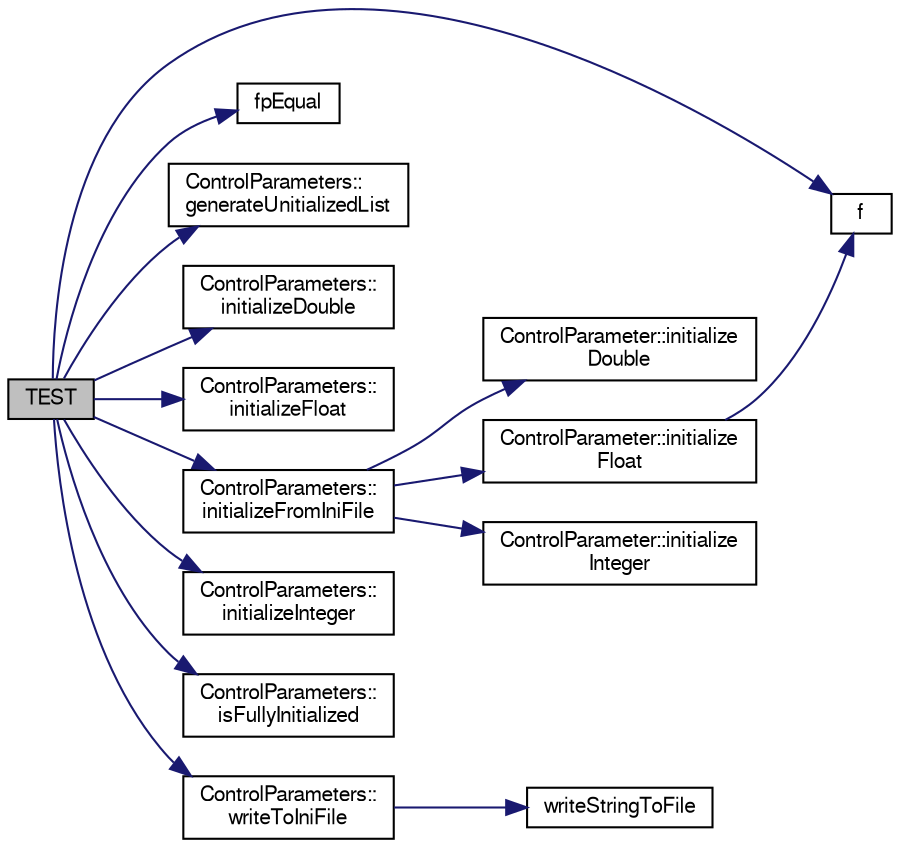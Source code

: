 digraph "TEST"
{
  edge [fontname="FreeSans",fontsize="10",labelfontname="FreeSans",labelfontsize="10"];
  node [fontname="FreeSans",fontsize="10",shape=record];
  rankdir="LR";
  Node1 [label="TEST",height=0.2,width=0.4,color="black", fillcolor="grey75", style="filled", fontcolor="black"];
  Node1 -> Node2 [color="midnightblue",fontsize="10",style="solid",fontname="FreeSans"];
  Node2 [label="f",height=0.2,width=0.4,color="black", fillcolor="white", style="filled",URL="$dc/dd7/test__casadi_8cpp.html#ae20d7fba59865a21504b65cdb44cbfe5"];
  Node1 -> Node3 [color="midnightblue",fontsize="10",style="solid",fontname="FreeSans"];
  Node3 [label="fpEqual",height=0.2,width=0.4,color="black", fillcolor="white", style="filled",URL="$de/df0/utilities_8h.html#a16ea9aab4737c2622bc370d6a8613d63"];
  Node1 -> Node4 [color="midnightblue",fontsize="10",style="solid",fontname="FreeSans"];
  Node4 [label="ControlParameters::\lgenerateUnitializedList",height=0.2,width=0.4,color="black", fillcolor="white", style="filled",URL="$d8/d86/class_control_parameters.html#a6fc860c65c6484562dfc922cb5806410"];
  Node1 -> Node5 [color="midnightblue",fontsize="10",style="solid",fontname="FreeSans"];
  Node5 [label="ControlParameters::\linitializeDouble",height=0.2,width=0.4,color="black", fillcolor="white", style="filled",URL="$d8/d86/class_control_parameters.html#ae5f39ed6a80cc0abe90887055acc922f"];
  Node1 -> Node6 [color="midnightblue",fontsize="10",style="solid",fontname="FreeSans"];
  Node6 [label="ControlParameters::\linitializeFloat",height=0.2,width=0.4,color="black", fillcolor="white", style="filled",URL="$d8/d86/class_control_parameters.html#a301ed9db3e1dc917c9130d706f1c7764"];
  Node1 -> Node7 [color="midnightblue",fontsize="10",style="solid",fontname="FreeSans"];
  Node7 [label="ControlParameters::\linitializeFromIniFile",height=0.2,width=0.4,color="black", fillcolor="white", style="filled",URL="$d8/d86/class_control_parameters.html#a2b6c5ee9b0578bae6c795d7b93d1d295"];
  Node7 -> Node8 [color="midnightblue",fontsize="10",style="solid",fontname="FreeSans"];
  Node8 [label="ControlParameter::initialize\lDouble",height=0.2,width=0.4,color="black", fillcolor="white", style="filled",URL="$da/d98/class_control_parameter.html#a13b0c1993d779ecd063a2177507f2704"];
  Node7 -> Node9 [color="midnightblue",fontsize="10",style="solid",fontname="FreeSans"];
  Node9 [label="ControlParameter::initialize\lFloat",height=0.2,width=0.4,color="black", fillcolor="white", style="filled",URL="$da/d98/class_control_parameter.html#a758ba2c0d184af0c0a19caee656b2af3"];
  Node9 -> Node2 [color="midnightblue",fontsize="10",style="solid",fontname="FreeSans"];
  Node7 -> Node10 [color="midnightblue",fontsize="10",style="solid",fontname="FreeSans"];
  Node10 [label="ControlParameter::initialize\lInteger",height=0.2,width=0.4,color="black", fillcolor="white", style="filled",URL="$da/d98/class_control_parameter.html#abc08f598172aee1e86f51edc67f3fdd8"];
  Node1 -> Node11 [color="midnightblue",fontsize="10",style="solid",fontname="FreeSans"];
  Node11 [label="ControlParameters::\linitializeInteger",height=0.2,width=0.4,color="black", fillcolor="white", style="filled",URL="$d8/d86/class_control_parameters.html#aeb42c9876070a4358bff08c26e48f4b7"];
  Node1 -> Node12 [color="midnightblue",fontsize="10",style="solid",fontname="FreeSans"];
  Node12 [label="ControlParameters::\lisFullyInitialized",height=0.2,width=0.4,color="black", fillcolor="white", style="filled",URL="$d8/d86/class_control_parameters.html#a12b144b3d659080b6e0bfd93569b566e"];
  Node1 -> Node13 [color="midnightblue",fontsize="10",style="solid",fontname="FreeSans"];
  Node13 [label="ControlParameters::\lwriteToIniFile",height=0.2,width=0.4,color="black", fillcolor="white", style="filled",URL="$d8/d86/class_control_parameters.html#a76eb75236afb53701ca4eb33e18ed418"];
  Node13 -> Node14 [color="midnightblue",fontsize="10",style="solid",fontname="FreeSans"];
  Node14 [label="writeStringToFile",height=0.2,width=0.4,color="black", fillcolor="white", style="filled",URL="$de/df0/utilities_8h.html#a12c9857847f253886a46da7b5c32dbc6"];
}
